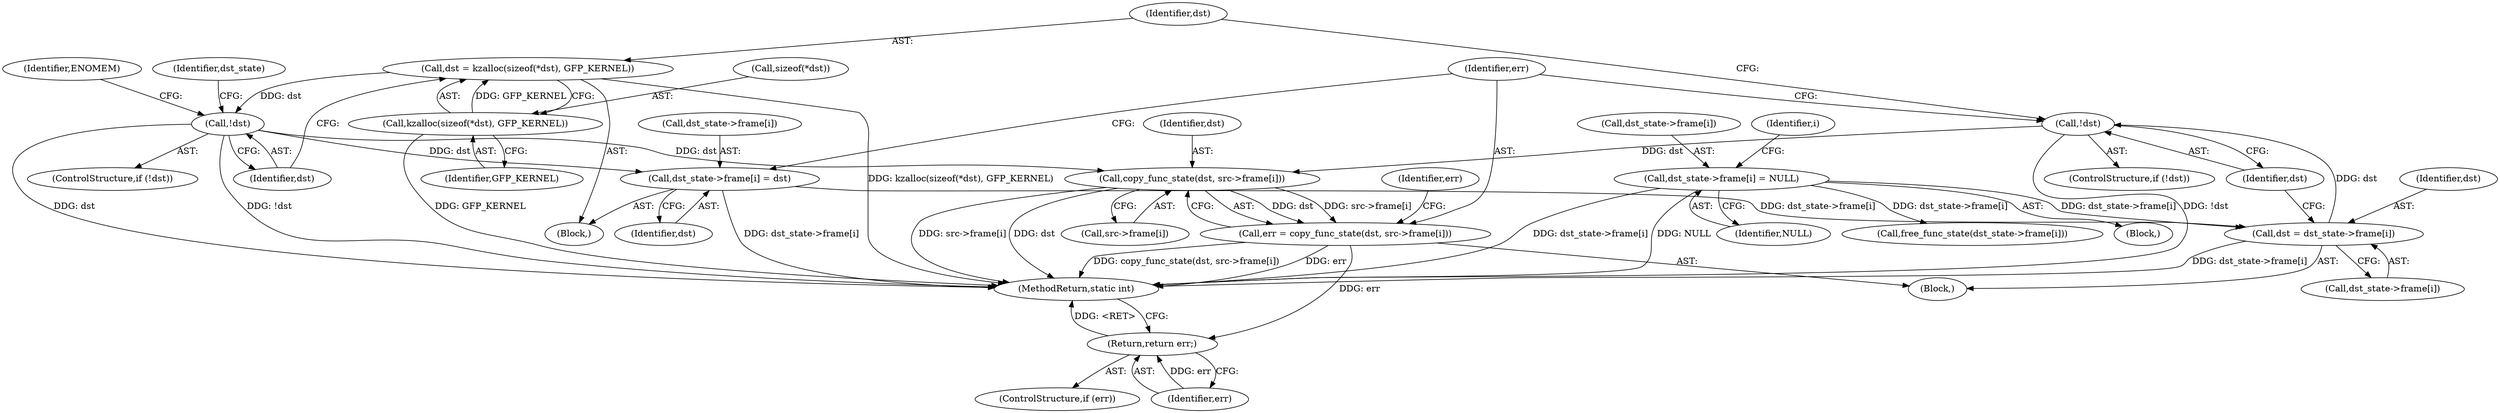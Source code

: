 digraph "0_linux_979d63d50c0c0f7bc537bf821e056cc9fe5abd38_1@API" {
"1000196" [label="(Call,copy_func_state(dst, src->frame[i]))"];
"1000171" [label="(Call,!dst)"];
"1000163" [label="(Call,dst = dst_state->frame[i])"];
"1000187" [label="(Call,dst_state->frame[i] = dst)"];
"1000182" [label="(Call,!dst)"];
"1000174" [label="(Call,dst = kzalloc(sizeof(*dst), GFP_KERNEL))"];
"1000176" [label="(Call,kzalloc(sizeof(*dst), GFP_KERNEL))"];
"1000130" [label="(Call,dst_state->frame[i] = NULL)"];
"1000194" [label="(Call,err = copy_func_state(dst, src->frame[i]))"];
"1000205" [label="(Return,return err;)"];
"1000136" [label="(Identifier,NULL)"];
"1000165" [label="(Call,dst_state->frame[i])"];
"1000162" [label="(Block,)"];
"1000180" [label="(Identifier,GFP_KERNEL)"];
"1000205" [label="(Return,return err;)"];
"1000194" [label="(Call,err = copy_func_state(dst, src->frame[i]))"];
"1000171" [label="(Call,!dst)"];
"1000176" [label="(Call,kzalloc(sizeof(*dst), GFP_KERNEL))"];
"1000181" [label="(ControlStructure,if (!dst))"];
"1000124" [label="(Call,free_func_state(dst_state->frame[i]))"];
"1000177" [label="(Call,sizeof(*dst))"];
"1000163" [label="(Call,dst = dst_state->frame[i])"];
"1000198" [label="(Call,src->frame[i])"];
"1000164" [label="(Identifier,dst)"];
"1000170" [label="(ControlStructure,if (!dst))"];
"1000187" [label="(Call,dst_state->frame[i] = dst)"];
"1000174" [label="(Call,dst = kzalloc(sizeof(*dst), GFP_KERNEL))"];
"1000123" [label="(Block,)"];
"1000186" [label="(Identifier,ENOMEM)"];
"1000196" [label="(Call,copy_func_state(dst, src->frame[i]))"];
"1000131" [label="(Call,dst_state->frame[i])"];
"1000175" [label="(Identifier,dst)"];
"1000188" [label="(Call,dst_state->frame[i])"];
"1000190" [label="(Identifier,dst_state)"];
"1000209" [label="(MethodReturn,static int)"];
"1000197" [label="(Identifier,dst)"];
"1000122" [label="(Identifier,i)"];
"1000193" [label="(Identifier,dst)"];
"1000173" [label="(Block,)"];
"1000182" [label="(Call,!dst)"];
"1000172" [label="(Identifier,dst)"];
"1000195" [label="(Identifier,err)"];
"1000203" [label="(ControlStructure,if (err))"];
"1000130" [label="(Call,dst_state->frame[i] = NULL)"];
"1000206" [label="(Identifier,err)"];
"1000204" [label="(Identifier,err)"];
"1000183" [label="(Identifier,dst)"];
"1000196" -> "1000194"  [label="AST: "];
"1000196" -> "1000198"  [label="CFG: "];
"1000197" -> "1000196"  [label="AST: "];
"1000198" -> "1000196"  [label="AST: "];
"1000194" -> "1000196"  [label="CFG: "];
"1000196" -> "1000209"  [label="DDG: dst"];
"1000196" -> "1000209"  [label="DDG: src->frame[i]"];
"1000196" -> "1000194"  [label="DDG: dst"];
"1000196" -> "1000194"  [label="DDG: src->frame[i]"];
"1000171" -> "1000196"  [label="DDG: dst"];
"1000182" -> "1000196"  [label="DDG: dst"];
"1000171" -> "1000170"  [label="AST: "];
"1000171" -> "1000172"  [label="CFG: "];
"1000172" -> "1000171"  [label="AST: "];
"1000175" -> "1000171"  [label="CFG: "];
"1000195" -> "1000171"  [label="CFG: "];
"1000171" -> "1000209"  [label="DDG: !dst"];
"1000163" -> "1000171"  [label="DDG: dst"];
"1000163" -> "1000162"  [label="AST: "];
"1000163" -> "1000165"  [label="CFG: "];
"1000164" -> "1000163"  [label="AST: "];
"1000165" -> "1000163"  [label="AST: "];
"1000172" -> "1000163"  [label="CFG: "];
"1000163" -> "1000209"  [label="DDG: dst_state->frame[i]"];
"1000187" -> "1000163"  [label="DDG: dst_state->frame[i]"];
"1000130" -> "1000163"  [label="DDG: dst_state->frame[i]"];
"1000187" -> "1000173"  [label="AST: "];
"1000187" -> "1000193"  [label="CFG: "];
"1000188" -> "1000187"  [label="AST: "];
"1000193" -> "1000187"  [label="AST: "];
"1000195" -> "1000187"  [label="CFG: "];
"1000187" -> "1000209"  [label="DDG: dst_state->frame[i]"];
"1000182" -> "1000187"  [label="DDG: dst"];
"1000182" -> "1000181"  [label="AST: "];
"1000182" -> "1000183"  [label="CFG: "];
"1000183" -> "1000182"  [label="AST: "];
"1000186" -> "1000182"  [label="CFG: "];
"1000190" -> "1000182"  [label="CFG: "];
"1000182" -> "1000209"  [label="DDG: !dst"];
"1000182" -> "1000209"  [label="DDG: dst"];
"1000174" -> "1000182"  [label="DDG: dst"];
"1000174" -> "1000173"  [label="AST: "];
"1000174" -> "1000176"  [label="CFG: "];
"1000175" -> "1000174"  [label="AST: "];
"1000176" -> "1000174"  [label="AST: "];
"1000183" -> "1000174"  [label="CFG: "];
"1000174" -> "1000209"  [label="DDG: kzalloc(sizeof(*dst), GFP_KERNEL)"];
"1000176" -> "1000174"  [label="DDG: GFP_KERNEL"];
"1000176" -> "1000180"  [label="CFG: "];
"1000177" -> "1000176"  [label="AST: "];
"1000180" -> "1000176"  [label="AST: "];
"1000176" -> "1000209"  [label="DDG: GFP_KERNEL"];
"1000130" -> "1000123"  [label="AST: "];
"1000130" -> "1000136"  [label="CFG: "];
"1000131" -> "1000130"  [label="AST: "];
"1000136" -> "1000130"  [label="AST: "];
"1000122" -> "1000130"  [label="CFG: "];
"1000130" -> "1000209"  [label="DDG: NULL"];
"1000130" -> "1000209"  [label="DDG: dst_state->frame[i]"];
"1000130" -> "1000124"  [label="DDG: dst_state->frame[i]"];
"1000194" -> "1000162"  [label="AST: "];
"1000195" -> "1000194"  [label="AST: "];
"1000204" -> "1000194"  [label="CFG: "];
"1000194" -> "1000209"  [label="DDG: err"];
"1000194" -> "1000209"  [label="DDG: copy_func_state(dst, src->frame[i])"];
"1000194" -> "1000205"  [label="DDG: err"];
"1000205" -> "1000203"  [label="AST: "];
"1000205" -> "1000206"  [label="CFG: "];
"1000206" -> "1000205"  [label="AST: "];
"1000209" -> "1000205"  [label="CFG: "];
"1000205" -> "1000209"  [label="DDG: <RET>"];
"1000206" -> "1000205"  [label="DDG: err"];
}
